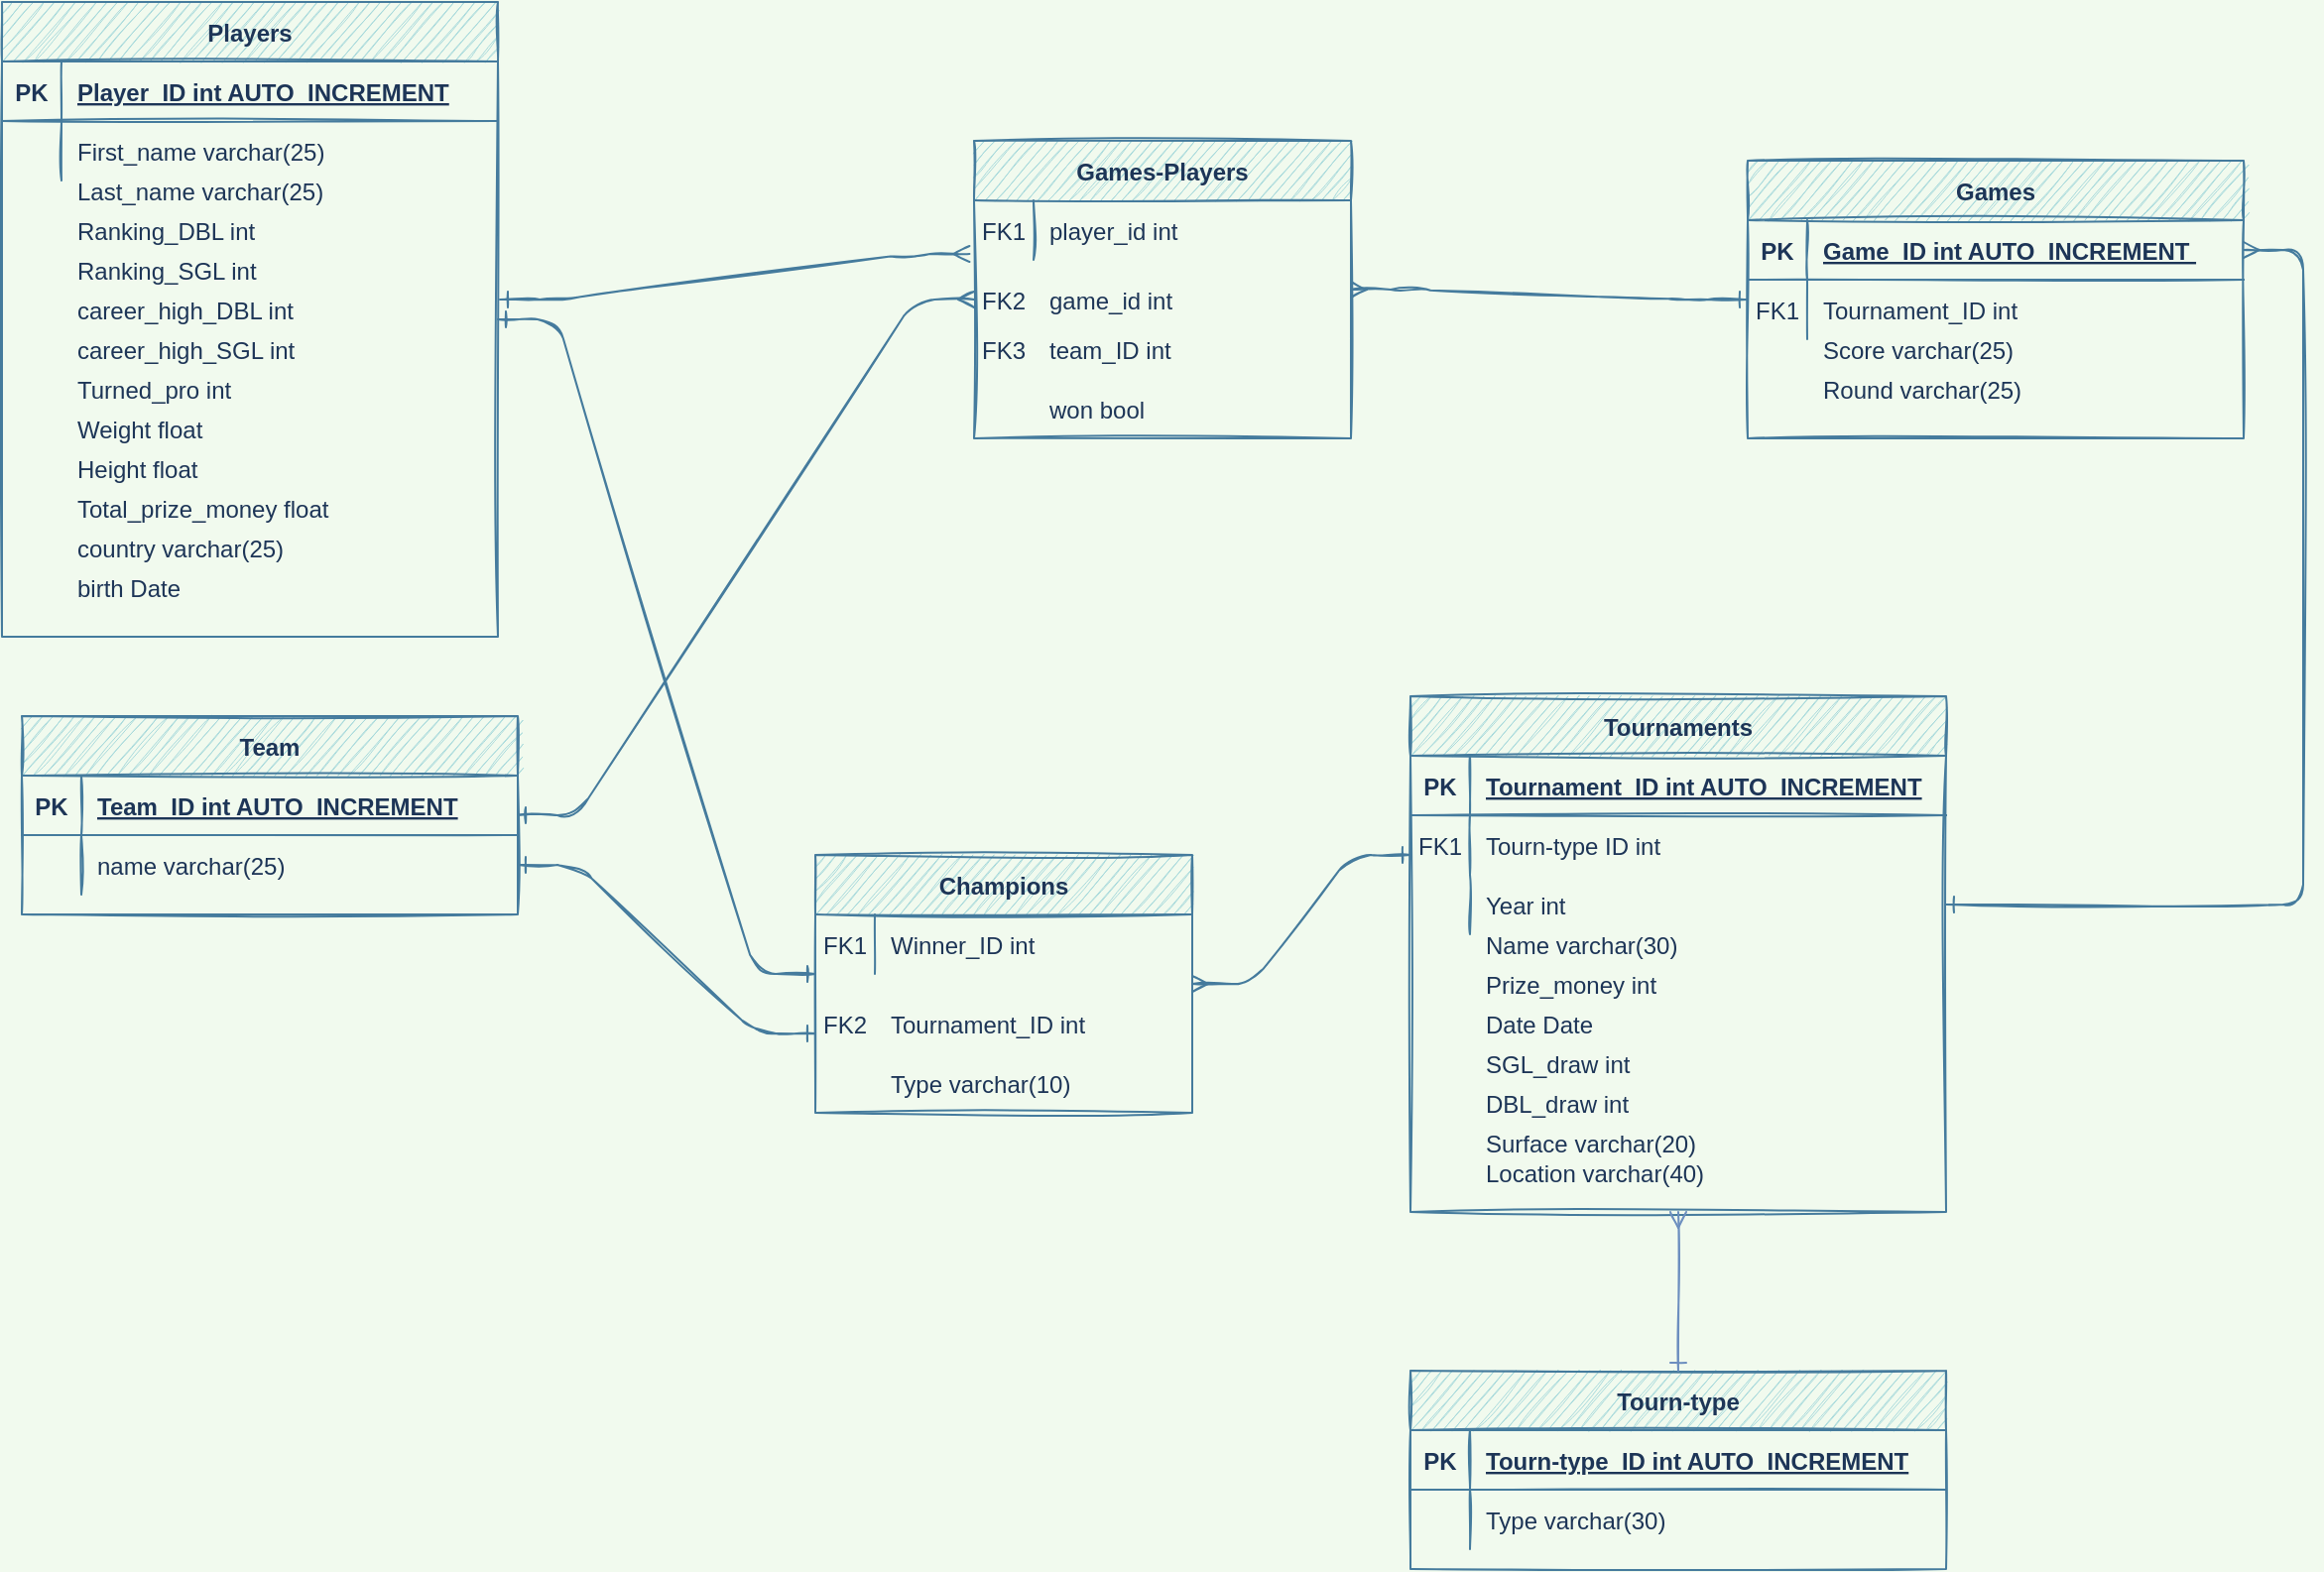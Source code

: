 <mxfile version="13.10.4" type="device"><diagram id="R2lEEEUBdFMjLlhIrx00" name="Page-1"><mxGraphModel dx="1718" dy="1550" grid="1" gridSize="10" guides="1" tooltips="1" connect="1" arrows="1" fold="1" page="1" pageScale="1" pageWidth="850" pageHeight="1100" background="#F1FAEE" math="0" shadow="0" extFonts="Permanent Marker^https://fonts.googleapis.com/css?family=Permanent+Marker"><root><mxCell id="0"/><mxCell id="1" parent="0"/><mxCell id="C-vyLk0tnHw3VtMMgP7b-12" value="" style="edgeStyle=entityRelationEdgeStyle;endArrow=ERone;startArrow=ERmany;endFill=0;startFill=0;sketch=1;strokeWidth=1;labelBackgroundColor=#F1FAEE;strokeColor=#457B9D;fontColor=#1D3557;" parent="1" source="C-vyLk0tnHw3VtMMgP7b-3" target="C-vyLk0tnHw3VtMMgP7b-17" edge="1"><mxGeometry width="100" height="100" relative="1" as="geometry"><mxPoint x="400" y="180" as="sourcePoint"/><mxPoint x="460" y="205" as="targetPoint"/></mxGeometry></mxCell><mxCell id="C-vyLk0tnHw3VtMMgP7b-2" value="Games" style="shape=table;startSize=30;container=1;collapsible=1;childLayout=tableLayout;fixedRows=1;rowLines=0;fontStyle=1;align=center;resizeLast=1;sketch=1;fillColor=#A8DADC;strokeColor=#457B9D;fontColor=#1D3557;" parent="1" vertex="1"><mxGeometry x="650" y="40" width="250" height="140" as="geometry"/></mxCell><mxCell id="C-vyLk0tnHw3VtMMgP7b-3" value="" style="shape=partialRectangle;collapsible=0;dropTarget=0;pointerEvents=0;fillColor=none;points=[[0,0.5],[1,0.5]];portConstraint=eastwest;top=0;left=0;right=0;bottom=1;sketch=1;strokeColor=#457B9D;fontColor=#1D3557;" parent="C-vyLk0tnHw3VtMMgP7b-2" vertex="1"><mxGeometry y="30" width="250" height="30" as="geometry"/></mxCell><mxCell id="C-vyLk0tnHw3VtMMgP7b-4" value="PK" style="shape=partialRectangle;overflow=hidden;connectable=0;fillColor=none;top=0;left=0;bottom=0;right=0;fontStyle=1;sketch=1;strokeColor=#457B9D;fontColor=#1D3557;" parent="C-vyLk0tnHw3VtMMgP7b-3" vertex="1"><mxGeometry width="30" height="30" as="geometry"/></mxCell><mxCell id="C-vyLk0tnHw3VtMMgP7b-5" value="Game_ID int AUTO_INCREMENT " style="shape=partialRectangle;overflow=hidden;connectable=0;fillColor=none;top=0;left=0;bottom=0;right=0;align=left;spacingLeft=6;fontStyle=5;sketch=1;strokeColor=#457B9D;fontColor=#1D3557;" parent="C-vyLk0tnHw3VtMMgP7b-3" vertex="1"><mxGeometry x="30" width="220" height="30" as="geometry"/></mxCell><mxCell id="C-vyLk0tnHw3VtMMgP7b-6" value="" style="shape=partialRectangle;collapsible=0;dropTarget=0;pointerEvents=0;fillColor=none;points=[[0,0.5],[1,0.5]];portConstraint=eastwest;top=0;left=0;right=0;bottom=0;sketch=1;strokeColor=#457B9D;fontColor=#1D3557;" parent="C-vyLk0tnHw3VtMMgP7b-2" vertex="1"><mxGeometry y="60" width="250" height="30" as="geometry"/></mxCell><mxCell id="C-vyLk0tnHw3VtMMgP7b-7" value="" style="shape=partialRectangle;overflow=hidden;connectable=0;fillColor=none;top=0;left=0;bottom=0;right=0;sketch=1;strokeColor=#457B9D;fontColor=#1D3557;" parent="C-vyLk0tnHw3VtMMgP7b-6" vertex="1"><mxGeometry width="30" height="30" as="geometry"/></mxCell><mxCell id="C-vyLk0tnHw3VtMMgP7b-8" value="" style="shape=partialRectangle;overflow=hidden;connectable=0;fillColor=none;top=0;left=0;bottom=0;right=0;align=left;spacingLeft=6;sketch=1;strokeColor=#457B9D;fontColor=#1D3557;" parent="C-vyLk0tnHw3VtMMgP7b-6" vertex="1"><mxGeometry x="30" width="220" height="30" as="geometry"/></mxCell><mxCell id="C-vyLk0tnHw3VtMMgP7b-13" value="Tournaments" style="shape=table;startSize=30;container=1;collapsible=1;childLayout=tableLayout;fixedRows=1;rowLines=0;fontStyle=1;align=center;resizeLast=1;sketch=1;fillColor=#A8DADC;strokeColor=#457B9D;fontColor=#1D3557;" parent="1" vertex="1"><mxGeometry x="480" y="310" width="270" height="260" as="geometry"/></mxCell><mxCell id="C-vyLk0tnHw3VtMMgP7b-14" value="" style="shape=partialRectangle;collapsible=0;dropTarget=0;pointerEvents=0;fillColor=none;points=[[0,0.5],[1,0.5]];portConstraint=eastwest;top=0;left=0;right=0;bottom=1;sketch=1;strokeColor=#457B9D;fontColor=#1D3557;" parent="C-vyLk0tnHw3VtMMgP7b-13" vertex="1"><mxGeometry y="30" width="270" height="30" as="geometry"/></mxCell><mxCell id="C-vyLk0tnHw3VtMMgP7b-15" value="PK" style="shape=partialRectangle;overflow=hidden;connectable=0;fillColor=none;top=0;left=0;bottom=0;right=0;fontStyle=1;sketch=1;strokeColor=#457B9D;fontColor=#1D3557;" parent="C-vyLk0tnHw3VtMMgP7b-14" vertex="1"><mxGeometry width="30" height="30" as="geometry"/></mxCell><mxCell id="C-vyLk0tnHw3VtMMgP7b-16" value="Tournament_ID int AUTO_INCREMENT" style="shape=partialRectangle;overflow=hidden;connectable=0;fillColor=none;top=0;left=0;bottom=0;right=0;align=left;spacingLeft=6;fontStyle=5;sketch=1;strokeColor=#457B9D;fontColor=#1D3557;" parent="C-vyLk0tnHw3VtMMgP7b-14" vertex="1"><mxGeometry x="30" width="240" height="30" as="geometry"/></mxCell><mxCell id="C-vyLk0tnHw3VtMMgP7b-20" value="" style="shape=partialRectangle;collapsible=0;dropTarget=0;pointerEvents=0;fillColor=none;points=[[0,0.5],[1,0.5]];portConstraint=eastwest;top=0;left=0;right=0;bottom=0;sketch=1;strokeColor=#457B9D;fontColor=#1D3557;" parent="C-vyLk0tnHw3VtMMgP7b-13" vertex="1"><mxGeometry y="60" width="270" height="30" as="geometry"/></mxCell><mxCell id="C-vyLk0tnHw3VtMMgP7b-21" value="" style="shape=partialRectangle;overflow=hidden;connectable=0;fillColor=none;top=0;left=0;bottom=0;right=0;sketch=1;strokeColor=#457B9D;fontColor=#1D3557;" parent="C-vyLk0tnHw3VtMMgP7b-20" vertex="1"><mxGeometry width="30" height="30" as="geometry"/></mxCell><mxCell id="C-vyLk0tnHw3VtMMgP7b-22" value="" style="shape=partialRectangle;overflow=hidden;connectable=0;fillColor=none;top=0;left=0;bottom=0;right=0;align=left;spacingLeft=6;sketch=1;strokeColor=#457B9D;fontColor=#1D3557;" parent="C-vyLk0tnHw3VtMMgP7b-20" vertex="1"><mxGeometry x="30" width="240" height="30" as="geometry"/></mxCell><mxCell id="C-vyLk0tnHw3VtMMgP7b-17" value="" style="shape=partialRectangle;collapsible=0;dropTarget=0;pointerEvents=0;fillColor=none;points=[[0,0.5],[1,0.5]];portConstraint=eastwest;top=0;left=0;right=0;bottom=0;sketch=1;strokeColor=#457B9D;fontColor=#1D3557;" parent="C-vyLk0tnHw3VtMMgP7b-13" vertex="1"><mxGeometry y="90" width="270" height="30" as="geometry"/></mxCell><mxCell id="C-vyLk0tnHw3VtMMgP7b-18" value="" style="shape=partialRectangle;overflow=hidden;connectable=0;fillColor=none;top=0;left=0;bottom=0;right=0;sketch=1;strokeColor=#457B9D;fontColor=#1D3557;" parent="C-vyLk0tnHw3VtMMgP7b-17" vertex="1"><mxGeometry width="30" height="30" as="geometry"/></mxCell><mxCell id="C-vyLk0tnHw3VtMMgP7b-19" value="Year int" style="shape=partialRectangle;overflow=hidden;connectable=0;fillColor=none;top=0;left=0;bottom=0;right=0;align=left;spacingLeft=6;sketch=1;strokeColor=#457B9D;fontColor=#1D3557;" parent="C-vyLk0tnHw3VtMMgP7b-17" vertex="1"><mxGeometry x="30" width="240" height="30" as="geometry"/></mxCell><mxCell id="C-vyLk0tnHw3VtMMgP7b-23" value="Players" style="shape=table;startSize=30;container=1;collapsible=1;childLayout=tableLayout;fixedRows=1;rowLines=0;fontStyle=1;align=center;resizeLast=1;sketch=1;fillColor=#A8DADC;strokeColor=#457B9D;fontColor=#1D3557;" parent="1" vertex="1"><mxGeometry x="-230" y="-40" width="250" height="320" as="geometry"/></mxCell><mxCell id="C-vyLk0tnHw3VtMMgP7b-24" value="" style="shape=partialRectangle;collapsible=0;dropTarget=0;pointerEvents=0;fillColor=none;points=[[0,0.5],[1,0.5]];portConstraint=eastwest;top=0;left=0;right=0;bottom=1;sketch=1;strokeColor=#457B9D;fontColor=#1D3557;" parent="C-vyLk0tnHw3VtMMgP7b-23" vertex="1"><mxGeometry y="30" width="250" height="30" as="geometry"/></mxCell><mxCell id="C-vyLk0tnHw3VtMMgP7b-25" value="PK" style="shape=partialRectangle;overflow=hidden;connectable=0;fillColor=none;top=0;left=0;bottom=0;right=0;fontStyle=1;sketch=1;strokeColor=#457B9D;fontColor=#1D3557;" parent="C-vyLk0tnHw3VtMMgP7b-24" vertex="1"><mxGeometry width="30" height="30" as="geometry"/></mxCell><mxCell id="C-vyLk0tnHw3VtMMgP7b-26" value="Player_ID int AUTO_INCREMENT" style="shape=partialRectangle;overflow=hidden;connectable=0;fillColor=none;top=0;left=0;bottom=0;right=0;align=left;spacingLeft=6;fontStyle=5;sketch=1;strokeColor=#457B9D;fontColor=#1D3557;" parent="C-vyLk0tnHw3VtMMgP7b-24" vertex="1"><mxGeometry x="30" width="220" height="30" as="geometry"/></mxCell><mxCell id="C-vyLk0tnHw3VtMMgP7b-27" value="" style="shape=partialRectangle;collapsible=0;dropTarget=0;pointerEvents=0;fillColor=none;points=[[0,0.5],[1,0.5]];portConstraint=eastwest;top=0;left=0;right=0;bottom=0;sketch=1;strokeColor=#457B9D;fontColor=#1D3557;" parent="C-vyLk0tnHw3VtMMgP7b-23" vertex="1"><mxGeometry y="60" width="250" height="30" as="geometry"/></mxCell><mxCell id="C-vyLk0tnHw3VtMMgP7b-28" value="" style="shape=partialRectangle;overflow=hidden;connectable=0;fillColor=none;top=0;left=0;bottom=0;right=0;sketch=1;strokeColor=#457B9D;fontColor=#1D3557;" parent="C-vyLk0tnHw3VtMMgP7b-27" vertex="1"><mxGeometry width="30" height="30" as="geometry"/></mxCell><mxCell id="C-vyLk0tnHw3VtMMgP7b-29" value="First_name varchar(25)" style="shape=partialRectangle;overflow=hidden;connectable=0;fillColor=none;top=0;left=0;bottom=0;right=0;align=left;spacingLeft=6;sketch=1;strokeColor=#457B9D;fontColor=#1D3557;" parent="C-vyLk0tnHw3VtMMgP7b-27" vertex="1"><mxGeometry x="30" width="220" height="30" as="geometry"/></mxCell><mxCell id="0_o2RdnDyyFpROtAYi94-8" value="Games-Players" style="shape=table;startSize=30;container=1;collapsible=1;childLayout=tableLayout;fixedRows=1;rowLines=0;fontStyle=1;align=center;resizeLast=1;sketch=1;fillColor=#A8DADC;strokeColor=#457B9D;fontColor=#1D3557;" parent="1" vertex="1"><mxGeometry x="260" y="30" width="190" height="150" as="geometry"/></mxCell><mxCell id="0_o2RdnDyyFpROtAYi94-12" value="" style="shape=partialRectangle;collapsible=0;dropTarget=0;pointerEvents=0;fillColor=none;points=[[0,0.5],[1,0.5]];portConstraint=eastwest;top=0;left=0;right=0;bottom=0;sketch=1;strokeColor=#457B9D;fontColor=#1D3557;" parent="0_o2RdnDyyFpROtAYi94-8" vertex="1"><mxGeometry y="30" width="190" height="30" as="geometry"/></mxCell><mxCell id="0_o2RdnDyyFpROtAYi94-13" value="" style="shape=partialRectangle;overflow=hidden;connectable=0;fillColor=none;top=0;left=0;bottom=0;right=0;sketch=1;strokeColor=#457B9D;fontColor=#1D3557;" parent="0_o2RdnDyyFpROtAYi94-12" vertex="1"><mxGeometry width="30" height="30" as="geometry"/></mxCell><mxCell id="0_o2RdnDyyFpROtAYi94-14" value="player_id int" style="shape=partialRectangle;overflow=hidden;connectable=0;fillColor=none;top=0;left=0;bottom=0;right=0;align=left;spacingLeft=6;sketch=1;strokeColor=#457B9D;fontColor=#1D3557;" parent="0_o2RdnDyyFpROtAYi94-12" vertex="1"><mxGeometry x="30" width="160" height="30" as="geometry"/></mxCell><mxCell id="0_o2RdnDyyFpROtAYi94-16" value="" style="edgeStyle=entityRelationEdgeStyle;endArrow=ERmany;startArrow=ERone;endFill=0;startFill=0;sketch=1;strokeWidth=1;labelBackgroundColor=#F1FAEE;strokeColor=#457B9D;fontColor=#1D3557;entryX=-0.012;entryY=0.9;entryDx=0;entryDy=0;entryPerimeter=0;" parent="1" target="0_o2RdnDyyFpROtAYi94-12" edge="1"><mxGeometry width="100" height="100" relative="1" as="geometry"><mxPoint x="21" y="110" as="sourcePoint"/><mxPoint x="550" y="200" as="targetPoint"/></mxGeometry></mxCell><mxCell id="0_o2RdnDyyFpROtAYi94-17" value="game_id int" style="shape=partialRectangle;overflow=hidden;connectable=0;fillColor=none;top=0;left=0;bottom=0;right=0;align=left;spacingLeft=6;sketch=1;strokeColor=#457B9D;fontColor=#1D3557;" parent="1" vertex="1"><mxGeometry x="290" y="95" width="150" height="30" as="geometry"/></mxCell><mxCell id="0_o2RdnDyyFpROtAYi94-18" value="FK1" style="shape=partialRectangle;overflow=hidden;connectable=0;fillColor=none;top=0;left=0;bottom=0;right=0;sketch=1;strokeColor=#457B9D;fontColor=#1D3557;" parent="1" vertex="1"><mxGeometry x="260" y="60" width="30" height="30" as="geometry"/></mxCell><mxCell id="0_o2RdnDyyFpROtAYi94-19" value="FK2" style="shape=partialRectangle;overflow=hidden;connectable=0;fillColor=none;top=0;left=0;bottom=0;right=0;sketch=1;strokeColor=#457B9D;fontColor=#1D3557;" parent="1" vertex="1"><mxGeometry x="260" y="95" width="30" height="30" as="geometry"/></mxCell><mxCell id="0_o2RdnDyyFpROtAYi94-22" value="Round varchar(25)" style="shape=partialRectangle;overflow=hidden;connectable=0;fillColor=none;top=0;left=0;bottom=0;right=0;align=left;spacingLeft=6;sketch=1;strokeColor=#457B9D;fontColor=#1D3557;" parent="1" vertex="1"><mxGeometry x="680" y="140" width="220" height="30" as="geometry"/></mxCell><mxCell id="0_o2RdnDyyFpROtAYi94-23" value="" style="shape=partialRectangle;collapsible=0;dropTarget=0;pointerEvents=0;fillColor=none;points=[[0,0.5],[1,0.5]];portConstraint=eastwest;top=0;left=0;right=0;bottom=0;sketch=1;strokeColor=#457B9D;fontColor=#1D3557;" parent="1" vertex="1"><mxGeometry x="-230" y="40" width="250" height="30" as="geometry"/></mxCell><mxCell id="0_o2RdnDyyFpROtAYi94-24" value="" style="shape=partialRectangle;overflow=hidden;connectable=0;fillColor=none;top=0;left=0;bottom=0;right=0;sketch=1;strokeColor=#457B9D;fontColor=#1D3557;" parent="0_o2RdnDyyFpROtAYi94-23" vertex="1"><mxGeometry width="30" height="30" as="geometry"/></mxCell><mxCell id="0_o2RdnDyyFpROtAYi94-25" value="Last_name varchar(25)" style="shape=partialRectangle;overflow=hidden;connectable=0;fillColor=none;top=0;left=0;bottom=0;right=0;align=left;spacingLeft=6;sketch=1;strokeColor=#457B9D;fontColor=#1D3557;" parent="0_o2RdnDyyFpROtAYi94-23" vertex="1"><mxGeometry x="30" width="220" height="30" as="geometry"/></mxCell><mxCell id="0_o2RdnDyyFpROtAYi94-26" value="Ranking_DBL int" style="shape=partialRectangle;overflow=hidden;connectable=0;fillColor=none;top=0;left=0;bottom=0;right=0;align=left;spacingLeft=6;sketch=1;strokeColor=#457B9D;fontColor=#1D3557;" parent="1" vertex="1"><mxGeometry x="-200" y="60" width="220" height="30" as="geometry"/></mxCell><mxCell id="0_o2RdnDyyFpROtAYi94-27" value="Ranking_SGL int" style="shape=partialRectangle;overflow=hidden;connectable=0;fillColor=none;top=0;left=0;bottom=0;right=0;align=left;spacingLeft=6;sketch=1;strokeColor=#457B9D;fontColor=#1D3557;" parent="1" vertex="1"><mxGeometry x="-200" y="80" width="220" height="30" as="geometry"/></mxCell><mxCell id="0_o2RdnDyyFpROtAYi94-28" value="career_high_DBL int" style="shape=partialRectangle;overflow=hidden;connectable=0;fillColor=none;top=0;left=0;bottom=0;right=0;align=left;spacingLeft=6;sketch=1;strokeColor=#457B9D;fontColor=#1D3557;" parent="1" vertex="1"><mxGeometry x="-200" y="100" width="220" height="30" as="geometry"/></mxCell><mxCell id="0_o2RdnDyyFpROtAYi94-29" value="career_high_SGL int" style="shape=partialRectangle;overflow=hidden;connectable=0;fillColor=none;top=0;left=0;bottom=0;right=0;align=left;spacingLeft=6;sketch=1;strokeColor=#457B9D;fontColor=#1D3557;" parent="1" vertex="1"><mxGeometry x="-200" y="120" width="220" height="30" as="geometry"/></mxCell><mxCell id="0_o2RdnDyyFpROtAYi94-30" value="Turned_pro int" style="shape=partialRectangle;overflow=hidden;connectable=0;fillColor=none;top=0;left=0;bottom=0;right=0;align=left;spacingLeft=6;sketch=1;strokeColor=#457B9D;fontColor=#1D3557;" parent="1" vertex="1"><mxGeometry x="-200" y="140" width="220" height="30" as="geometry"/></mxCell><mxCell id="0_o2RdnDyyFpROtAYi94-31" value="Weight float" style="shape=partialRectangle;overflow=hidden;connectable=0;fillColor=none;top=0;left=0;bottom=0;right=0;align=left;spacingLeft=6;sketch=1;strokeColor=#457B9D;fontColor=#1D3557;" parent="1" vertex="1"><mxGeometry x="-200" y="160" width="220" height="30" as="geometry"/></mxCell><mxCell id="0_o2RdnDyyFpROtAYi94-32" value="Height float" style="shape=partialRectangle;overflow=hidden;connectable=0;fillColor=none;top=0;left=0;bottom=0;right=0;align=left;spacingLeft=6;sketch=1;strokeColor=#457B9D;fontColor=#1D3557;" parent="1" vertex="1"><mxGeometry x="-200" y="180" width="220" height="30" as="geometry"/></mxCell><mxCell id="0_o2RdnDyyFpROtAYi94-33" value="Total_prize_money float" style="shape=partialRectangle;overflow=hidden;connectable=0;fillColor=none;top=0;left=0;bottom=0;right=0;align=left;spacingLeft=6;sketch=1;strokeColor=#457B9D;fontColor=#1D3557;" parent="1" vertex="1"><mxGeometry x="-200" y="200" width="220" height="30" as="geometry"/></mxCell><mxCell id="0_o2RdnDyyFpROtAYi94-34" value="Score varchar(25)" style="shape=partialRectangle;overflow=hidden;connectable=0;fillColor=none;top=0;left=0;bottom=0;right=0;align=left;spacingLeft=6;sketch=1;strokeColor=#457B9D;fontColor=#1D3557;" parent="1" vertex="1"><mxGeometry x="680" y="120" width="220" height="30" as="geometry"/></mxCell><mxCell id="0_o2RdnDyyFpROtAYi94-35" value="Tournament_ID int" style="shape=partialRectangle;overflow=hidden;connectable=0;fillColor=none;top=0;left=0;bottom=0;right=0;align=left;spacingLeft=6;sketch=1;strokeColor=#457B9D;fontColor=#1D3557;" parent="1" vertex="1"><mxGeometry x="680" y="100" width="220" height="30" as="geometry"/></mxCell><mxCell id="0_o2RdnDyyFpROtAYi94-36" value="FK1" style="shape=partialRectangle;overflow=hidden;connectable=0;fillColor=none;top=0;left=0;bottom=0;right=0;sketch=1;strokeColor=#457B9D;fontColor=#1D3557;" parent="1" vertex="1"><mxGeometry x="650" y="100" width="30" height="30" as="geometry"/></mxCell><mxCell id="0_o2RdnDyyFpROtAYi94-40" value="" style="shape=partialRectangle;collapsible=0;dropTarget=0;pointerEvents=0;fillColor=none;points=[[0,0.5],[1,0.5]];portConstraint=eastwest;top=0;left=0;right=0;bottom=0;sketch=1;strokeColor=#457B9D;fontColor=#1D3557;" parent="1" vertex="1"><mxGeometry x="480" y="420" width="270" height="30" as="geometry"/></mxCell><mxCell id="0_o2RdnDyyFpROtAYi94-41" value="" style="shape=partialRectangle;overflow=hidden;connectable=0;fillColor=none;top=0;left=0;bottom=0;right=0;sketch=1;strokeColor=#457B9D;fontColor=#1D3557;" parent="0_o2RdnDyyFpROtAYi94-40" vertex="1"><mxGeometry width="30" height="30" as="geometry"/></mxCell><mxCell id="0_o2RdnDyyFpROtAYi94-42" value="Name varchar(30)" style="shape=partialRectangle;overflow=hidden;connectable=0;fillColor=none;top=0;left=0;bottom=0;right=0;align=left;spacingLeft=6;sketch=1;strokeColor=#457B9D;fontColor=#1D3557;" parent="0_o2RdnDyyFpROtAYi94-40" vertex="1"><mxGeometry x="30" width="240" height="30" as="geometry"/></mxCell><mxCell id="0_o2RdnDyyFpROtAYi94-43" value="" style="shape=partialRectangle;collapsible=0;dropTarget=0;pointerEvents=0;fillColor=none;points=[[0,0.5],[1,0.5]];portConstraint=eastwest;top=0;left=0;right=0;bottom=0;sketch=1;strokeColor=#457B9D;fontColor=#1D3557;" parent="1" vertex="1"><mxGeometry x="480" y="535" width="270" height="30" as="geometry"/></mxCell><mxCell id="0_o2RdnDyyFpROtAYi94-44" value="" style="shape=partialRectangle;overflow=hidden;connectable=0;fillColor=none;top=0;left=0;bottom=0;right=0;sketch=1;strokeColor=#457B9D;fontColor=#1D3557;" parent="0_o2RdnDyyFpROtAYi94-43" vertex="1"><mxGeometry width="30" height="30" as="geometry"/></mxCell><mxCell id="0_o2RdnDyyFpROtAYi94-45" value="Location varchar(40)" style="shape=partialRectangle;overflow=hidden;connectable=0;fillColor=none;top=0;left=0;bottom=0;right=0;align=left;spacingLeft=6;sketch=1;strokeColor=#457B9D;fontColor=#1D3557;" parent="0_o2RdnDyyFpROtAYi94-43" vertex="1"><mxGeometry x="30" width="240" height="30" as="geometry"/></mxCell><mxCell id="0_o2RdnDyyFpROtAYi94-46" value="" style="shape=partialRectangle;collapsible=0;dropTarget=0;pointerEvents=0;fillColor=none;points=[[0,0.5],[1,0.5]];portConstraint=eastwest;top=0;left=0;right=0;bottom=0;sketch=1;strokeColor=#457B9D;fontColor=#1D3557;" parent="1" vertex="1"><mxGeometry x="480" y="460" width="270" height="30" as="geometry"/></mxCell><mxCell id="0_o2RdnDyyFpROtAYi94-47" value="" style="shape=partialRectangle;overflow=hidden;connectable=0;fillColor=none;top=0;left=0;bottom=0;right=0;sketch=1;strokeColor=#457B9D;fontColor=#1D3557;" parent="0_o2RdnDyyFpROtAYi94-46" vertex="1"><mxGeometry width="30" height="30" as="geometry"/></mxCell><mxCell id="0_o2RdnDyyFpROtAYi94-48" value="Date Date" style="shape=partialRectangle;overflow=hidden;connectable=0;fillColor=none;top=0;left=0;bottom=0;right=0;align=left;spacingLeft=6;sketch=1;strokeColor=#457B9D;fontColor=#1D3557;" parent="0_o2RdnDyyFpROtAYi94-46" vertex="1"><mxGeometry x="30" width="240" height="30" as="geometry"/></mxCell><mxCell id="0_o2RdnDyyFpROtAYi94-49" value="" style="shape=partialRectangle;collapsible=0;dropTarget=0;pointerEvents=0;fillColor=none;points=[[0,0.5],[1,0.5]];portConstraint=eastwest;top=0;left=0;right=0;bottom=0;sketch=1;strokeColor=#457B9D;fontColor=#1D3557;" parent="1" vertex="1"><mxGeometry x="480" y="480" width="270" height="30" as="geometry"/></mxCell><mxCell id="0_o2RdnDyyFpROtAYi94-50" value="" style="shape=partialRectangle;overflow=hidden;connectable=0;fillColor=none;top=0;left=0;bottom=0;right=0;sketch=1;strokeColor=#457B9D;fontColor=#1D3557;" parent="0_o2RdnDyyFpROtAYi94-49" vertex="1"><mxGeometry width="30" height="30" as="geometry"/></mxCell><mxCell id="0_o2RdnDyyFpROtAYi94-51" value="SGL_draw int" style="shape=partialRectangle;overflow=hidden;connectable=0;fillColor=none;top=0;left=0;bottom=0;right=0;align=left;spacingLeft=6;sketch=1;strokeColor=#457B9D;fontColor=#1D3557;" parent="0_o2RdnDyyFpROtAYi94-49" vertex="1"><mxGeometry x="30" width="240" height="30" as="geometry"/></mxCell><mxCell id="0_o2RdnDyyFpROtAYi94-52" value="DBL_draw int" style="shape=partialRectangle;overflow=hidden;connectable=0;fillColor=none;top=0;left=0;bottom=0;right=0;align=left;spacingLeft=6;sketch=1;strokeColor=#457B9D;fontColor=#1D3557;" parent="1" vertex="1"><mxGeometry x="510" y="500" width="240" height="30" as="geometry"/></mxCell><mxCell id="0_o2RdnDyyFpROtAYi94-53" value="Surface varchar(20)" style="shape=partialRectangle;overflow=hidden;connectable=0;fillColor=none;top=0;left=0;bottom=0;right=0;align=left;spacingLeft=6;sketch=1;strokeColor=#457B9D;fontColor=#1D3557;" parent="1" vertex="1"><mxGeometry x="510" y="520" width="240" height="30" as="geometry"/></mxCell><mxCell id="0_o2RdnDyyFpROtAYi94-54" value="Prize_money int" style="shape=partialRectangle;overflow=hidden;connectable=0;fillColor=none;top=0;left=0;bottom=0;right=0;align=left;spacingLeft=6;sketch=1;strokeColor=#457B9D;fontColor=#1D3557;" parent="1" vertex="1"><mxGeometry x="510" y="440" width="240" height="30" as="geometry"/></mxCell><mxCell id="0_o2RdnDyyFpROtAYi94-58" value="Champions" style="shape=table;startSize=30;container=1;collapsible=1;childLayout=tableLayout;fixedRows=1;rowLines=0;fontStyle=1;align=center;resizeLast=1;sketch=1;fillColor=#A8DADC;strokeColor=#457B9D;fontColor=#1D3557;" parent="1" vertex="1"><mxGeometry x="180" y="390" width="190" height="130" as="geometry"/></mxCell><mxCell id="0_o2RdnDyyFpROtAYi94-59" value="" style="shape=partialRectangle;collapsible=0;dropTarget=0;pointerEvents=0;fillColor=none;points=[[0,0.5],[1,0.5]];portConstraint=eastwest;top=0;left=0;right=0;bottom=0;sketch=1;strokeColor=#457B9D;fontColor=#1D3557;" parent="0_o2RdnDyyFpROtAYi94-58" vertex="1"><mxGeometry y="30" width="190" height="30" as="geometry"/></mxCell><mxCell id="0_o2RdnDyyFpROtAYi94-60" value="" style="shape=partialRectangle;overflow=hidden;connectable=0;fillColor=none;top=0;left=0;bottom=0;right=0;sketch=1;strokeColor=#457B9D;fontColor=#1D3557;" parent="0_o2RdnDyyFpROtAYi94-59" vertex="1"><mxGeometry width="30" height="30" as="geometry"/></mxCell><mxCell id="0_o2RdnDyyFpROtAYi94-61" value="Winner_ID int" style="shape=partialRectangle;overflow=hidden;connectable=0;fillColor=none;top=0;left=0;bottom=0;right=0;align=left;spacingLeft=6;sketch=1;strokeColor=#457B9D;fontColor=#1D3557;" parent="0_o2RdnDyyFpROtAYi94-59" vertex="1"><mxGeometry x="30" width="160" height="30" as="geometry"/></mxCell><mxCell id="0_o2RdnDyyFpROtAYi94-62" value="FK1" style="shape=partialRectangle;overflow=hidden;connectable=0;fillColor=none;top=0;left=0;bottom=0;right=0;sketch=1;strokeColor=#457B9D;fontColor=#1D3557;" parent="1" vertex="1"><mxGeometry x="180" y="420" width="30" height="30" as="geometry"/></mxCell><mxCell id="0_o2RdnDyyFpROtAYi94-64" value="" style="edgeStyle=entityRelationEdgeStyle;endArrow=ERone;startArrow=ERone;endFill=0;startFill=0;sketch=1;strokeWidth=1;labelBackgroundColor=#F1FAEE;strokeColor=#457B9D;fontColor=#1D3557;" parent="1" edge="1"><mxGeometry width="100" height="100" relative="1" as="geometry"><mxPoint x="20" y="120" as="sourcePoint"/><mxPoint x="180" y="450" as="targetPoint"/></mxGeometry></mxCell><mxCell id="0_o2RdnDyyFpROtAYi94-67" value="" style="edgeStyle=entityRelationEdgeStyle;endArrow=ERone;startArrow=ERmany;endFill=0;startFill=0;sketch=1;strokeWidth=1;labelBackgroundColor=#F1FAEE;strokeColor=#457B9D;fontColor=#1D3557;exitX=1;exitY=0.5;exitDx=0;exitDy=0;" parent="1" source="0_o2RdnDyyFpROtAYi94-58" edge="1"><mxGeometry width="100" height="100" relative="1" as="geometry"><mxPoint x="300" y="210" as="sourcePoint"/><mxPoint x="480" y="390" as="targetPoint"/></mxGeometry></mxCell><mxCell id="0_o2RdnDyyFpROtAYi94-68" value="Tournament_ID int" style="shape=partialRectangle;overflow=hidden;connectable=0;fillColor=none;top=0;left=0;bottom=0;right=0;align=left;spacingLeft=6;sketch=1;strokeColor=#457B9D;fontColor=#1D3557;" parent="1" vertex="1"><mxGeometry x="210" y="460" width="160" height="30" as="geometry"/></mxCell><mxCell id="0_o2RdnDyyFpROtAYi94-69" value="Type varchar(10)" style="shape=partialRectangle;overflow=hidden;connectable=0;fillColor=none;top=0;left=0;bottom=0;right=0;align=left;spacingLeft=6;sketch=1;strokeColor=#457B9D;fontColor=#1D3557;" parent="1" vertex="1"><mxGeometry x="210" y="490" width="160" height="30" as="geometry"/></mxCell><mxCell id="dhLOd6V9TbR8GDLdA3Uo-3" value="" style="edgeStyle=entityRelationEdgeStyle;endArrow=ERone;startArrow=ERmany;endFill=0;startFill=0;sketch=1;strokeWidth=1;labelBackgroundColor=#F1FAEE;strokeColor=#457B9D;fontColor=#1D3557;exitX=1;exitY=0.5;exitDx=0;exitDy=0;" parent="1" source="0_o2RdnDyyFpROtAYi94-8" edge="1"><mxGeometry width="100" height="100" relative="1" as="geometry"><mxPoint x="510" y="170" as="sourcePoint"/><mxPoint x="650" y="110" as="targetPoint"/></mxGeometry></mxCell><mxCell id="dhLOd6V9TbR8GDLdA3Uo-5" value="won bool" style="shape=partialRectangle;overflow=hidden;connectable=0;fillColor=none;top=0;left=0;bottom=0;right=0;align=left;spacingLeft=6;sketch=1;strokeColor=#457B9D;fontColor=#1D3557;" parent="1" vertex="1"><mxGeometry x="290" y="150" width="150" height="30" as="geometry"/></mxCell><mxCell id="dhLOd6V9TbR8GDLdA3Uo-6" value="country varchar(25)" style="shape=partialRectangle;overflow=hidden;connectable=0;fillColor=none;top=0;left=0;bottom=0;right=0;align=left;spacingLeft=6;sketch=1;strokeColor=#457B9D;fontColor=#1D3557;" parent="1" vertex="1"><mxGeometry x="-200" y="220" width="220" height="30" as="geometry"/></mxCell><mxCell id="dhLOd6V9TbR8GDLdA3Uo-7" value="birth Date" style="shape=partialRectangle;overflow=hidden;connectable=0;fillColor=none;top=0;left=0;bottom=0;right=0;align=left;spacingLeft=6;sketch=1;strokeColor=#457B9D;fontColor=#1D3557;" parent="1" vertex="1"><mxGeometry x="-200" y="240" width="220" height="30" as="geometry"/></mxCell><mxCell id="dhLOd6V9TbR8GDLdA3Uo-8" value="Team" style="shape=table;startSize=30;container=1;collapsible=1;childLayout=tableLayout;fixedRows=1;rowLines=0;fontStyle=1;align=center;resizeLast=1;sketch=1;fillColor=#A8DADC;strokeColor=#457B9D;fontColor=#1D3557;" parent="1" vertex="1"><mxGeometry x="-220" y="320" width="250" height="100" as="geometry"/></mxCell><mxCell id="dhLOd6V9TbR8GDLdA3Uo-9" value="" style="shape=partialRectangle;collapsible=0;dropTarget=0;pointerEvents=0;fillColor=none;points=[[0,0.5],[1,0.5]];portConstraint=eastwest;top=0;left=0;right=0;bottom=1;sketch=1;strokeColor=#457B9D;fontColor=#1D3557;" parent="dhLOd6V9TbR8GDLdA3Uo-8" vertex="1"><mxGeometry y="30" width="250" height="30" as="geometry"/></mxCell><mxCell id="dhLOd6V9TbR8GDLdA3Uo-10" value="PK" style="shape=partialRectangle;overflow=hidden;connectable=0;fillColor=none;top=0;left=0;bottom=0;right=0;fontStyle=1;sketch=1;strokeColor=#457B9D;fontColor=#1D3557;" parent="dhLOd6V9TbR8GDLdA3Uo-9" vertex="1"><mxGeometry width="30" height="30" as="geometry"/></mxCell><mxCell id="dhLOd6V9TbR8GDLdA3Uo-11" value="Team_ID int AUTO_INCREMENT" style="shape=partialRectangle;overflow=hidden;connectable=0;fillColor=none;top=0;left=0;bottom=0;right=0;align=left;spacingLeft=6;fontStyle=5;sketch=1;strokeColor=#457B9D;fontColor=#1D3557;" parent="dhLOd6V9TbR8GDLdA3Uo-9" vertex="1"><mxGeometry x="30" width="220" height="30" as="geometry"/></mxCell><mxCell id="dhLOd6V9TbR8GDLdA3Uo-12" value="" style="shape=partialRectangle;collapsible=0;dropTarget=0;pointerEvents=0;fillColor=none;points=[[0,0.5],[1,0.5]];portConstraint=eastwest;top=0;left=0;right=0;bottom=0;sketch=1;strokeColor=#457B9D;fontColor=#1D3557;" parent="dhLOd6V9TbR8GDLdA3Uo-8" vertex="1"><mxGeometry y="60" width="250" height="30" as="geometry"/></mxCell><mxCell id="dhLOd6V9TbR8GDLdA3Uo-13" value="" style="shape=partialRectangle;overflow=hidden;connectable=0;fillColor=none;top=0;left=0;bottom=0;right=0;sketch=1;strokeColor=#457B9D;fontColor=#1D3557;" parent="dhLOd6V9TbR8GDLdA3Uo-12" vertex="1"><mxGeometry width="30" height="30" as="geometry"/></mxCell><mxCell id="dhLOd6V9TbR8GDLdA3Uo-14" value="name varchar(25)" style="shape=partialRectangle;overflow=hidden;connectable=0;fillColor=none;top=0;left=0;bottom=0;right=0;align=left;spacingLeft=6;sketch=1;strokeColor=#457B9D;fontColor=#1D3557;" parent="dhLOd6V9TbR8GDLdA3Uo-12" vertex="1"><mxGeometry x="30" width="220" height="30" as="geometry"/></mxCell><mxCell id="dhLOd6V9TbR8GDLdA3Uo-15" value="" style="edgeStyle=entityRelationEdgeStyle;endArrow=ERone;startArrow=ERone;endFill=0;startFill=0;sketch=1;strokeWidth=1;labelBackgroundColor=#F1FAEE;strokeColor=#457B9D;fontColor=#1D3557;exitX=1;exitY=0.5;exitDx=0;exitDy=0;" parent="1" source="dhLOd6V9TbR8GDLdA3Uo-12" edge="1"><mxGeometry width="100" height="100" relative="1" as="geometry"><mxPoint x="30" y="130" as="sourcePoint"/><mxPoint x="180" y="480" as="targetPoint"/></mxGeometry></mxCell><mxCell id="dhLOd6V9TbR8GDLdA3Uo-17" value="FK2" style="shape=partialRectangle;overflow=hidden;connectable=0;fillColor=none;top=0;left=0;bottom=0;right=0;sketch=1;strokeColor=#457B9D;fontColor=#1D3557;" parent="1" vertex="1"><mxGeometry x="180" y="460" width="30" height="30" as="geometry"/></mxCell><mxCell id="dhLOd6V9TbR8GDLdA3Uo-18" value="team_ID int" style="shape=partialRectangle;overflow=hidden;connectable=0;fillColor=none;top=0;left=0;bottom=0;right=0;align=left;spacingLeft=6;sketch=1;strokeColor=#457B9D;fontColor=#1D3557;" parent="1" vertex="1"><mxGeometry x="290" y="120" width="150" height="30" as="geometry"/></mxCell><mxCell id="dhLOd6V9TbR8GDLdA3Uo-19" value="FK3" style="shape=partialRectangle;overflow=hidden;connectable=0;fillColor=none;top=0;left=0;bottom=0;right=0;sketch=1;strokeColor=#457B9D;fontColor=#1D3557;" parent="1" vertex="1"><mxGeometry x="260" y="120" width="30" height="30" as="geometry"/></mxCell><mxCell id="dhLOd6V9TbR8GDLdA3Uo-20" value="" style="edgeStyle=entityRelationEdgeStyle;endArrow=ERmany;startArrow=ERone;endFill=0;startFill=0;sketch=1;strokeWidth=1;labelBackgroundColor=#F1FAEE;strokeColor=#457B9D;fontColor=#1D3557;" parent="1" source="dhLOd6V9TbR8GDLdA3Uo-8" edge="1"><mxGeometry width="100" height="100" relative="1" as="geometry"><mxPoint x="31" y="120" as="sourcePoint"/><mxPoint x="260" y="110" as="targetPoint"/></mxGeometry></mxCell><mxCell id="pCDPluWiutj1AOsUZkj4-1" value="Tourn-type" style="shape=table;startSize=30;container=1;collapsible=1;childLayout=tableLayout;fixedRows=1;rowLines=0;fontStyle=1;align=center;resizeLast=1;sketch=1;fillColor=#A8DADC;strokeColor=#457B9D;fontColor=#1D3557;" parent="1" vertex="1"><mxGeometry x="480" y="650" width="270" height="100" as="geometry"/></mxCell><mxCell id="pCDPluWiutj1AOsUZkj4-2" value="" style="shape=partialRectangle;collapsible=0;dropTarget=0;pointerEvents=0;fillColor=none;points=[[0,0.5],[1,0.5]];portConstraint=eastwest;top=0;left=0;right=0;bottom=1;sketch=1;strokeColor=#457B9D;fontColor=#1D3557;" parent="pCDPluWiutj1AOsUZkj4-1" vertex="1"><mxGeometry y="30" width="270" height="30" as="geometry"/></mxCell><mxCell id="pCDPluWiutj1AOsUZkj4-3" value="PK" style="shape=partialRectangle;overflow=hidden;connectable=0;fillColor=none;top=0;left=0;bottom=0;right=0;fontStyle=1;sketch=1;strokeColor=#457B9D;fontColor=#1D3557;" parent="pCDPluWiutj1AOsUZkj4-2" vertex="1"><mxGeometry width="30" height="30" as="geometry"/></mxCell><mxCell id="pCDPluWiutj1AOsUZkj4-4" value="Tourn-type_ID int AUTO_INCREMENT" style="shape=partialRectangle;overflow=hidden;connectable=0;fillColor=none;top=0;left=0;bottom=0;right=0;align=left;spacingLeft=6;fontStyle=5;sketch=1;strokeColor=#457B9D;fontColor=#1D3557;" parent="pCDPluWiutj1AOsUZkj4-2" vertex="1"><mxGeometry x="30" width="240" height="30" as="geometry"/></mxCell><mxCell id="pCDPluWiutj1AOsUZkj4-8" value="" style="shape=partialRectangle;collapsible=0;dropTarget=0;pointerEvents=0;fillColor=none;points=[[0,0.5],[1,0.5]];portConstraint=eastwest;top=0;left=0;right=0;bottom=0;sketch=1;strokeColor=#457B9D;fontColor=#1D3557;" parent="pCDPluWiutj1AOsUZkj4-1" vertex="1"><mxGeometry y="60" width="270" height="30" as="geometry"/></mxCell><mxCell id="pCDPluWiutj1AOsUZkj4-9" value="" style="shape=partialRectangle;overflow=hidden;connectable=0;fillColor=none;top=0;left=0;bottom=0;right=0;sketch=1;strokeColor=#457B9D;fontColor=#1D3557;" parent="pCDPluWiutj1AOsUZkj4-8" vertex="1"><mxGeometry width="30" height="30" as="geometry"/></mxCell><mxCell id="pCDPluWiutj1AOsUZkj4-10" value="" style="shape=partialRectangle;overflow=hidden;connectable=0;fillColor=none;top=0;left=0;bottom=0;right=0;align=left;spacingLeft=6;sketch=1;strokeColor=#457B9D;fontColor=#1D3557;" parent="pCDPluWiutj1AOsUZkj4-8" vertex="1"><mxGeometry x="30" width="240" height="30" as="geometry"/></mxCell><mxCell id="pCDPluWiutj1AOsUZkj4-11" value="" style="shape=partialRectangle;collapsible=0;dropTarget=0;pointerEvents=0;fillColor=none;points=[[0,0.5],[1,0.5]];portConstraint=eastwest;top=0;left=0;right=0;bottom=0;sketch=1;strokeColor=#457B9D;fontColor=#1D3557;" parent="1" vertex="1"><mxGeometry x="480" y="710" width="270" height="30" as="geometry"/></mxCell><mxCell id="pCDPluWiutj1AOsUZkj4-12" value="" style="shape=partialRectangle;overflow=hidden;connectable=0;fillColor=none;top=0;left=0;bottom=0;right=0;sketch=1;strokeColor=#457B9D;fontColor=#1D3557;" parent="pCDPluWiutj1AOsUZkj4-11" vertex="1"><mxGeometry width="30" height="30" as="geometry"/></mxCell><mxCell id="pCDPluWiutj1AOsUZkj4-13" value="Type varchar(30)" style="shape=partialRectangle;overflow=hidden;connectable=0;fillColor=none;top=0;left=0;bottom=0;right=0;align=left;spacingLeft=6;sketch=1;strokeColor=#457B9D;fontColor=#1D3557;" parent="pCDPluWiutj1AOsUZkj4-11" vertex="1"><mxGeometry x="30" width="240" height="30" as="geometry"/></mxCell><mxCell id="pCDPluWiutj1AOsUZkj4-16" value="" style="endArrow=ERmany;html=1;exitX=0.5;exitY=0;exitDx=0;exitDy=0;startArrow=ERone;startFill=0;endFill=0;sketch=1;strokeColor=#6c8ebf;fillColor=#dae8fc;" parent="1" source="pCDPluWiutj1AOsUZkj4-1" edge="1"><mxGeometry width="50" height="50" relative="1" as="geometry"><mxPoint x="660" y="590" as="sourcePoint"/><mxPoint x="615" y="570" as="targetPoint"/></mxGeometry></mxCell><mxCell id="pCDPluWiutj1AOsUZkj4-17" value="" style="shape=partialRectangle;collapsible=0;dropTarget=0;pointerEvents=0;fillColor=none;points=[[0,0.5],[1,0.5]];portConstraint=eastwest;top=0;left=0;right=0;bottom=0;sketch=1;strokeColor=#457B9D;fontColor=#1D3557;" parent="1" vertex="1"><mxGeometry x="470" y="370" width="270" height="30" as="geometry"/></mxCell><mxCell id="pCDPluWiutj1AOsUZkj4-18" value="" style="shape=partialRectangle;overflow=hidden;connectable=0;fillColor=none;top=0;left=0;bottom=0;right=0;sketch=1;strokeColor=#457B9D;fontColor=#1D3557;" parent="pCDPluWiutj1AOsUZkj4-17" vertex="1"><mxGeometry width="30" height="30" as="geometry"/></mxCell><mxCell id="pCDPluWiutj1AOsUZkj4-19" value="Tourn-type ID int" style="shape=partialRectangle;overflow=hidden;connectable=0;fillColor=none;top=0;left=0;bottom=0;right=0;align=left;spacingLeft=6;sketch=1;strokeColor=#457B9D;fontColor=#1D3557;" parent="pCDPluWiutj1AOsUZkj4-17" vertex="1"><mxGeometry x="40" width="240" height="30" as="geometry"/></mxCell><mxCell id="pCDPluWiutj1AOsUZkj4-20" value="FK1" style="shape=partialRectangle;overflow=hidden;connectable=0;fillColor=none;top=0;left=0;bottom=0;right=0;sketch=1;strokeColor=#457B9D;fontColor=#1D3557;" parent="1" vertex="1"><mxGeometry x="480" y="370" width="30" height="30" as="geometry"/></mxCell></root></mxGraphModel></diagram></mxfile>